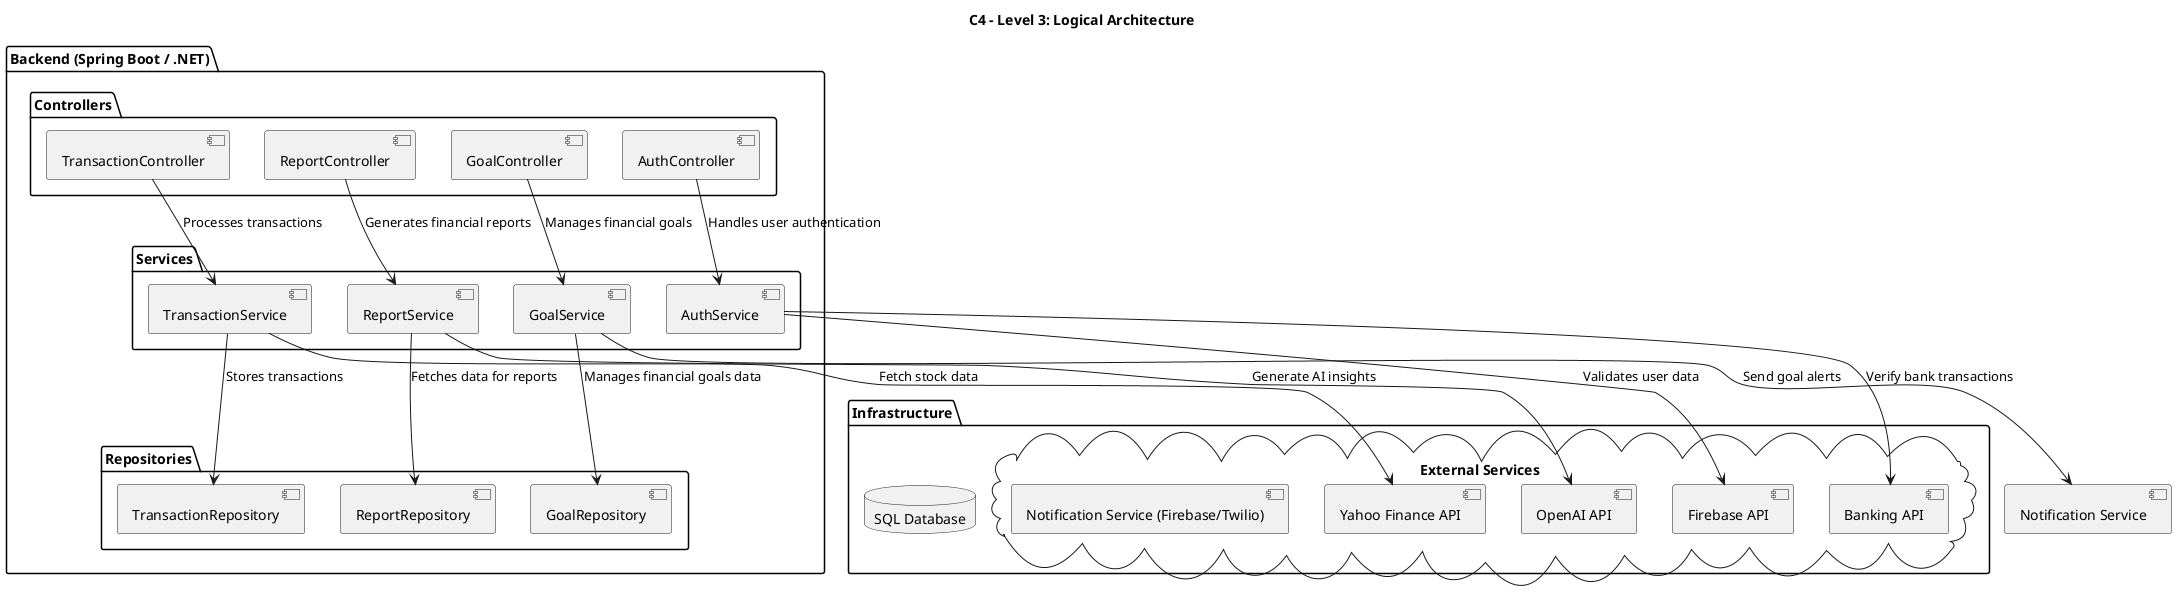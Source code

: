 @startuml
title C4 - Level 3: Logical Architecture

package "Backend (Spring Boot / .NET)" {
    package "Controllers" {
        component "AuthController"
        component "TransactionController"
        component "ReportController"
        component "GoalController"
    }

    package "Services" {
        component "AuthService"
        component "TransactionService"
        component "ReportService"
        component "GoalService"
    }

    package "Repositories" {
        component "TransactionRepository"
        component "ReportRepository"
        component "GoalRepository"
    }
}

package "Infrastructure" {
    database "SQL Database" as DB
    cloud "External Services" {
        component "Firebase API"
        component "Yahoo Finance API"
        component "OpenAI API"
        component "Banking API"
        component "Notification Service (Firebase/Twilio)"
    }
}

' Connections
AuthController --> AuthService : "Handles user authentication"
TransactionController --> TransactionService : "Processes transactions"
ReportController --> ReportService : "Generates financial reports"
GoalController --> GoalService : "Manages financial goals"

GoalService --> GoalRepository : "Manages financial goals data" 
TransactionService --> TransactionRepository : "Stores transactions"
ReportService --> ReportRepository : "Fetches data for reports"

TransactionService --> [Yahoo Finance API] : "Fetch stock data" 
ReportService --> [OpenAI API] : "Generate AI insights"
AuthService --> [Banking API] : "Verify bank transactions"
GoalService --> [Notification Service] : "Send goal alerts"
AuthService --> [Firebase API] : "Validates user data"

@enduml
